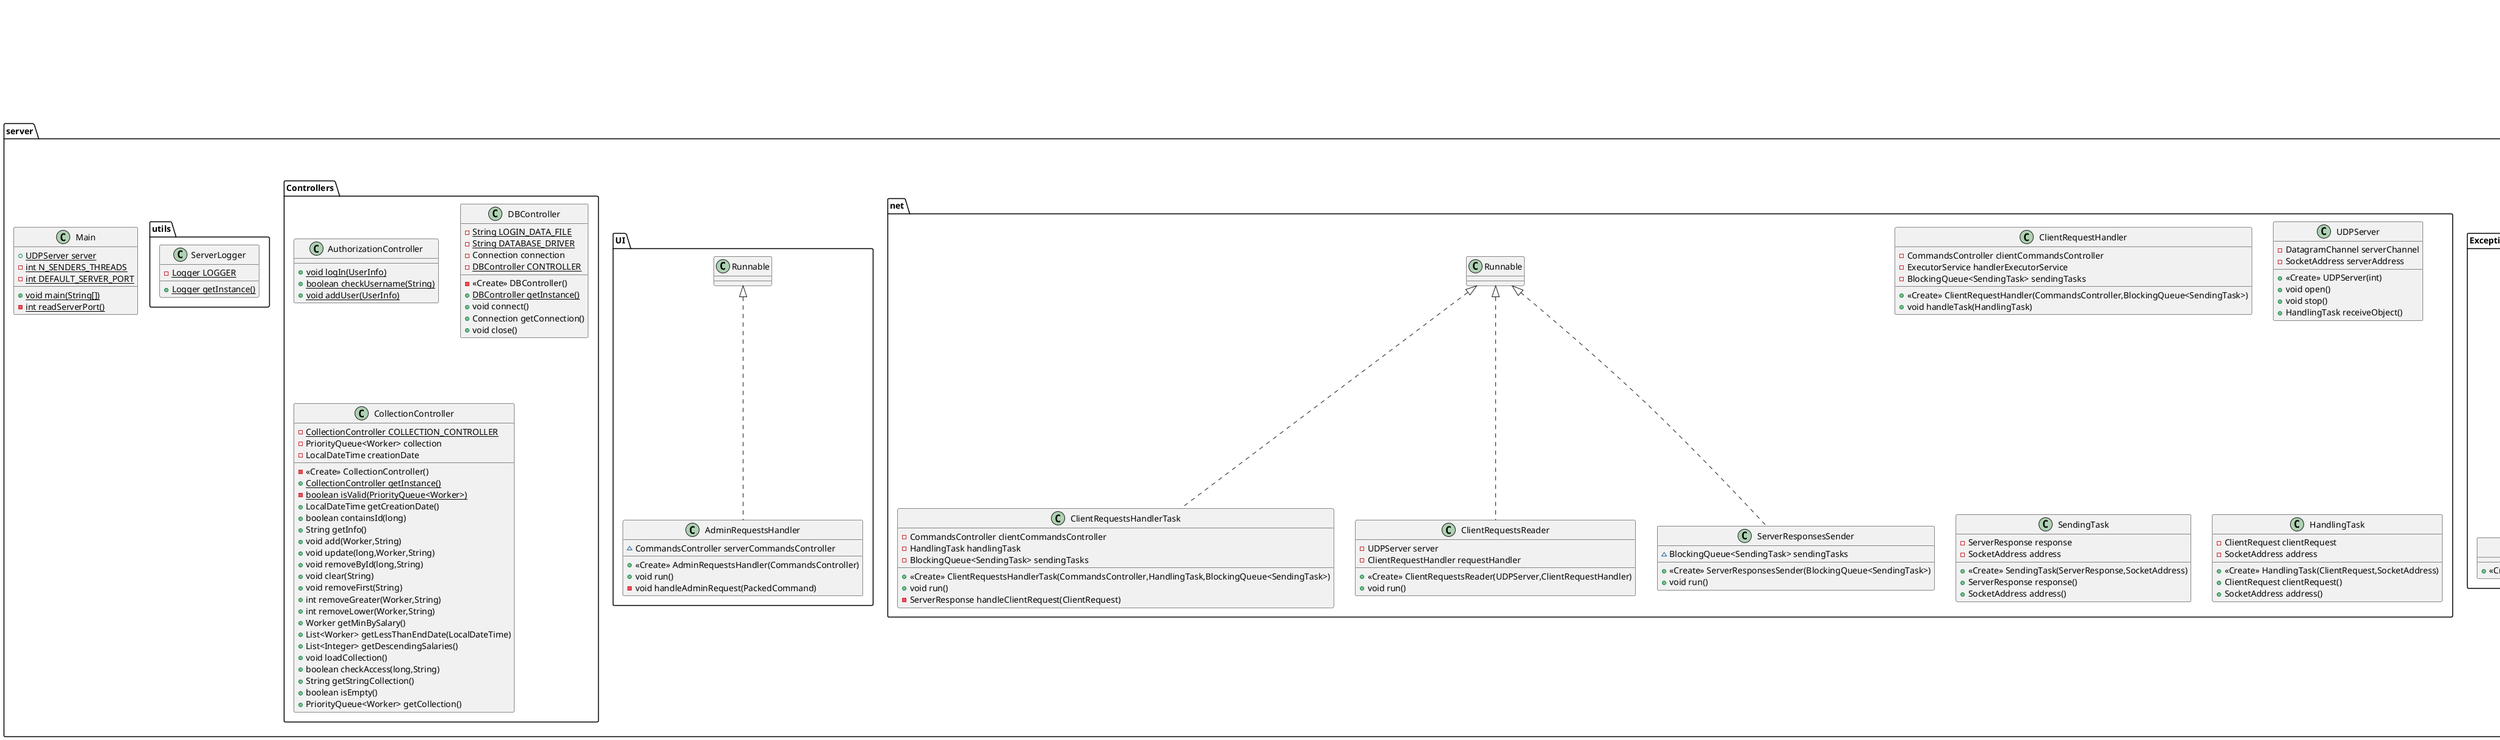 @startuml
class server.DB.DBQueries {
+ {static} PreparedStatement GET_COLLECTION()
+ {static} PreparedStatement CHECK_USERNAME()
+ {static} PreparedStatement ADD_USER()
+ {static} PreparedStatement LOG_IN_USER()
+ {static} PreparedStatement GET_SALT()
+ {static} PreparedStatement CHECK_ACCESS()
+ {static} PreparedStatement CLEAR_COMMAND()
+ {static} PreparedStatement ADD_COMMAND()
+ {static} PreparedStatement REMOVE_BY_ID_COMMAND()
+ {static} PreparedStatement REMOVE_FIRST_COMMAND()
+ {static} PreparedStatement REMOVE_GREATER_COMMAND()
+ {static} PreparedStatement REMOVE_LOWER_COMMAND()
+ {static} PreparedStatement UPDATE_COMMAND()
}

class server.Commands.CheckIdCommand {
- long id
- String username
+ <<Create>> CheckIdCommand()
+ ServerResponse execute()
+ void initCommandArgs(ArrayList<Serializable>)
}


class server.Exceptions.ExitingException {
+ <<Create>> ExitingException(String)
}

class server.Main {
+ {static} UDPServer server
- {static} int N_SENDERS_THREADS
- {static} int DEFAULT_SERVER_PORT
+ {static} void main(String[])
- {static} int readServerPort()
}


class server.Commands.PrintFieldDescendingSalaryCommand {
+ <<Create>> PrintFieldDescendingSalaryCommand()
+ ServerResponse execute()
}

class server.Commands.AddCommand {
- Worker worker
- String username
+ <<Create>> AddCommand()
+ void initCommandArgs(ArrayList<Serializable>)
+ ServerResponse execute()
}


class server.Commands.ShowCommand {
+ <<Create>> ShowCommand()
+ ServerResponse execute()
}

class server.net.ClientRequestHandler {
- CommandsController clientCommandsController
- ExecutorService handlerExecutorService
- BlockingQueue<SendingTask> sendingTasks
+ <<Create>> ClientRequestHandler(CommandsController,BlockingQueue<SendingTask>)
+ void handleTask(HandlingTask)
}


class server.net.ClientRequestsHandlerTask {
- CommandsController clientCommandsController
- HandlingTask handlingTask
- BlockingQueue<SendingTask> sendingTasks
+ <<Create>> ClientRequestsHandlerTask(CommandsController,HandlingTask,BlockingQueue<SendingTask>)
+ void run()
- ServerResponse handleClientRequest(ClientRequest)
}


class server.Commands.FilterLessThanEndDateCommand {
- LocalDateTime endDate
+ <<Create>> FilterLessThanEndDateCommand()
+ ServerResponse execute()
+ void initCommandArgs(ArrayList<Serializable>)
}


class server.Commands.RemoveFirstCommand {
- String username
+ <<Create>> RemoveFirstCommand()
+ void initCommandArgs(ArrayList<Serializable>)
+ ServerResponse execute()
}


class server.UI.AdminRequestsHandler {
~ CommandsController serverCommandsController
+ <<Create>> AdminRequestsHandler(CommandsController)
+ void run()
- void handleAdminRequest(PackedCommand)
}


class server.Commands.MinBySalaryCommand {
+ <<Create>> MinBySalaryCommand()
+ ServerResponse execute()
}

class server.net.ClientRequestsReader {
- UDPServer server
- ClientRequestHandler requestHandler
+ <<Create>> ClientRequestsReader(UDPServer,ClientRequestHandler)
+ void run()
}


class server.Commands.ClearCommand {
- String username
+ <<Create>> ClearCommand()
+ void initCommandArgs(ArrayList<Serializable>)
+ ServerResponse execute()
}


class server.Controllers.AuthorizationController {
+ {static} void logIn(UserInfo)
+ {static} boolean checkUsername(String)
+ {static} void addUser(UserInfo)
}

class server.DB.DBQueriesExecutors {
+ {static} PriorityQueue<Worker> getCollectionExecutor()
+ {static} boolean checkUsername(String)
+ {static} void addUser(String,String,String)
+ {static} boolean logInUserExecutor(String,String)
+ {static} String getSaltExecutor(String)
+ {static} boolean checkAccessExecutor(long,String)
+ {static} void clearCommandExecutor(String)
+ {static} void addCommandExecutor(Worker,String)
+ {static} void removeByIdCommandExecutor(long,String)
+ {static} void removeFirstCommandExecutor(String)
+ {static} void removeGreaterCommandExecutor(Worker,String)
+ {static} void removeLowerCommandExecutor(Worker,String)
+ {static} void updateCommandExecutor(Worker,long,String)
- {static} void loadWorkerToStatement(Worker,PreparedStatement)
}

class server.Commands.RemoveGreaterCommand {
- Worker worker
- String username
+ <<Create>> RemoveGreaterCommand()
+ ServerResponse execute()
+ void initCommandArgs(ArrayList<Serializable>)
}


class server.Commands.InfoCommand {
+ <<Create>> InfoCommand()
+ ServerResponse execute()
}

class server.Commands.ExitCommand {
+ <<Create>> ExitCommand()
+ ServerResponse execute()
}

class server.net.UDPServer {
- DatagramChannel serverChannel
- SocketAddress serverAddress
+ <<Create>> UDPServer(int)
+ void open()
+ void stop()
+ HandlingTask receiveObject()
}


class server.Commands.RemoveLowerCommand {
- Worker worker
- String username
+ <<Create>> RemoveLowerCommand()
+ ServerResponse execute()
+ void initCommandArgs(ArrayList<Serializable>)
}


class server.Controllers.DBController {
- {static} String LOGIN_DATA_FILE
- {static} String DATABASE_DRIVER
- Connection connection
- {static} DBController CONTROLLER
- <<Create>> DBController()
+ {static} DBController getInstance()
+ void connect()
+ Connection getConnection()
+ void close()
}


class server.utils.ServerLogger {
- {static} Logger LOGGER
+ {static} Logger getInstance()
}


class server.Commands.RemoveByIdCommand {
- long id
- String username
+ <<Create>> RemoveByIdCommand()
+ ServerResponse execute()
+ void initCommandArgs(ArrayList<Serializable>)
}


class server.Commands.UpdateByIdCommand {
- long id
- Worker worker
- String username
+ <<Create>> UpdateByIdCommand()
+ ServerResponse execute()
+ void initCommandArgs(ArrayList<Serializable>)
}


class server.net.SendingTask {
- ServerResponse response
- SocketAddress address
+ <<Create>> SendingTask(ServerResponse,SocketAddress)
+ ServerResponse response()
+ SocketAddress address()
}


class server.net.HandlingTask {
- ClientRequest clientRequest
- SocketAddress address
+ <<Create>> HandlingTask(ClientRequest,SocketAddress)
+ ClientRequest clientRequest()
+ SocketAddress address()
}


class server.Controllers.CollectionController {
- {static} CollectionController COLLECTION_CONTROLLER
- PriorityQueue<Worker> collection
- LocalDateTime creationDate
- <<Create>> CollectionController()
+ {static} CollectionController getInstance()
- {static} boolean isValid(PriorityQueue<Worker>)
+ LocalDateTime getCreationDate()
+ boolean containsId(long)
+ String getInfo()
+ void add(Worker,String)
+ void update(long,Worker,String)
+ void removeById(long,String)
+ void clear(String)
+ void removeFirst(String)
+ int removeGreater(Worker,String)
+ int removeLower(Worker,String)
+ Worker getMinBySalary()
+ List<Worker> getLessThanEndDate(LocalDateTime)
+ List<Integer> getDescendingSalaries()
+ void loadCollection()
+ boolean checkAccess(long,String)
+ String getStringCollection()
+ boolean isEmpty()
+ PriorityQueue<Worker> getCollection()
}


class server.net.ServerResponsesSender {
~ BlockingQueue<SendingTask> sendingTasks
+ <<Create>> ServerResponsesSender(BlockingQueue<SendingTask>)
+ void run()
}


class server.Commands.CheckEmptyCollectionCommand {
+ <<Create>> CheckEmptyCollectionCommand()
+ ServerResponse execute()
}



common.Commands.UserCommand <|-- server.Commands.CheckIdCommand
server.Exceptions.Exception <|-- server.Exceptions.ExitingException
common.Commands.UserCommand <|-- server.Commands.PrintFieldDescendingSalaryCommand
common.Commands.UserCommand <|-- server.Commands.AddCommand
common.Commands.UserCommand <|-- server.Commands.ShowCommand
server.net.Runnable <|.. server.net.ClientRequestsHandlerTask
common.Commands.UserCommand <|-- server.Commands.FilterLessThanEndDateCommand
common.Commands.UserCommand <|-- server.Commands.RemoveFirstCommand
server.UI.Runnable <|.. server.UI.AdminRequestsHandler
common.Commands.UserCommand <|-- server.Commands.MinBySalaryCommand
server.net.Runnable <|.. server.net.ClientRequestsReader
common.Commands.UserCommand <|-- server.Commands.ClearCommand
common.Commands.UserCommand <|-- server.Commands.RemoveGreaterCommand
common.Commands.UserCommand <|-- server.Commands.InfoCommand
common.Commands.UserCommand <|-- server.Commands.ExitCommand
common.Commands.UserCommand <|-- server.Commands.RemoveLowerCommand
common.Commands.UserCommand <|-- server.Commands.RemoveByIdCommand
common.Commands.UserCommand <|-- server.Commands.UpdateByIdCommand
server.net.Runnable <|.. server.net.ServerResponsesSender
common.Commands.UserCommand <|-- server.Commands.CheckEmptyCollectionCommand
@enduml